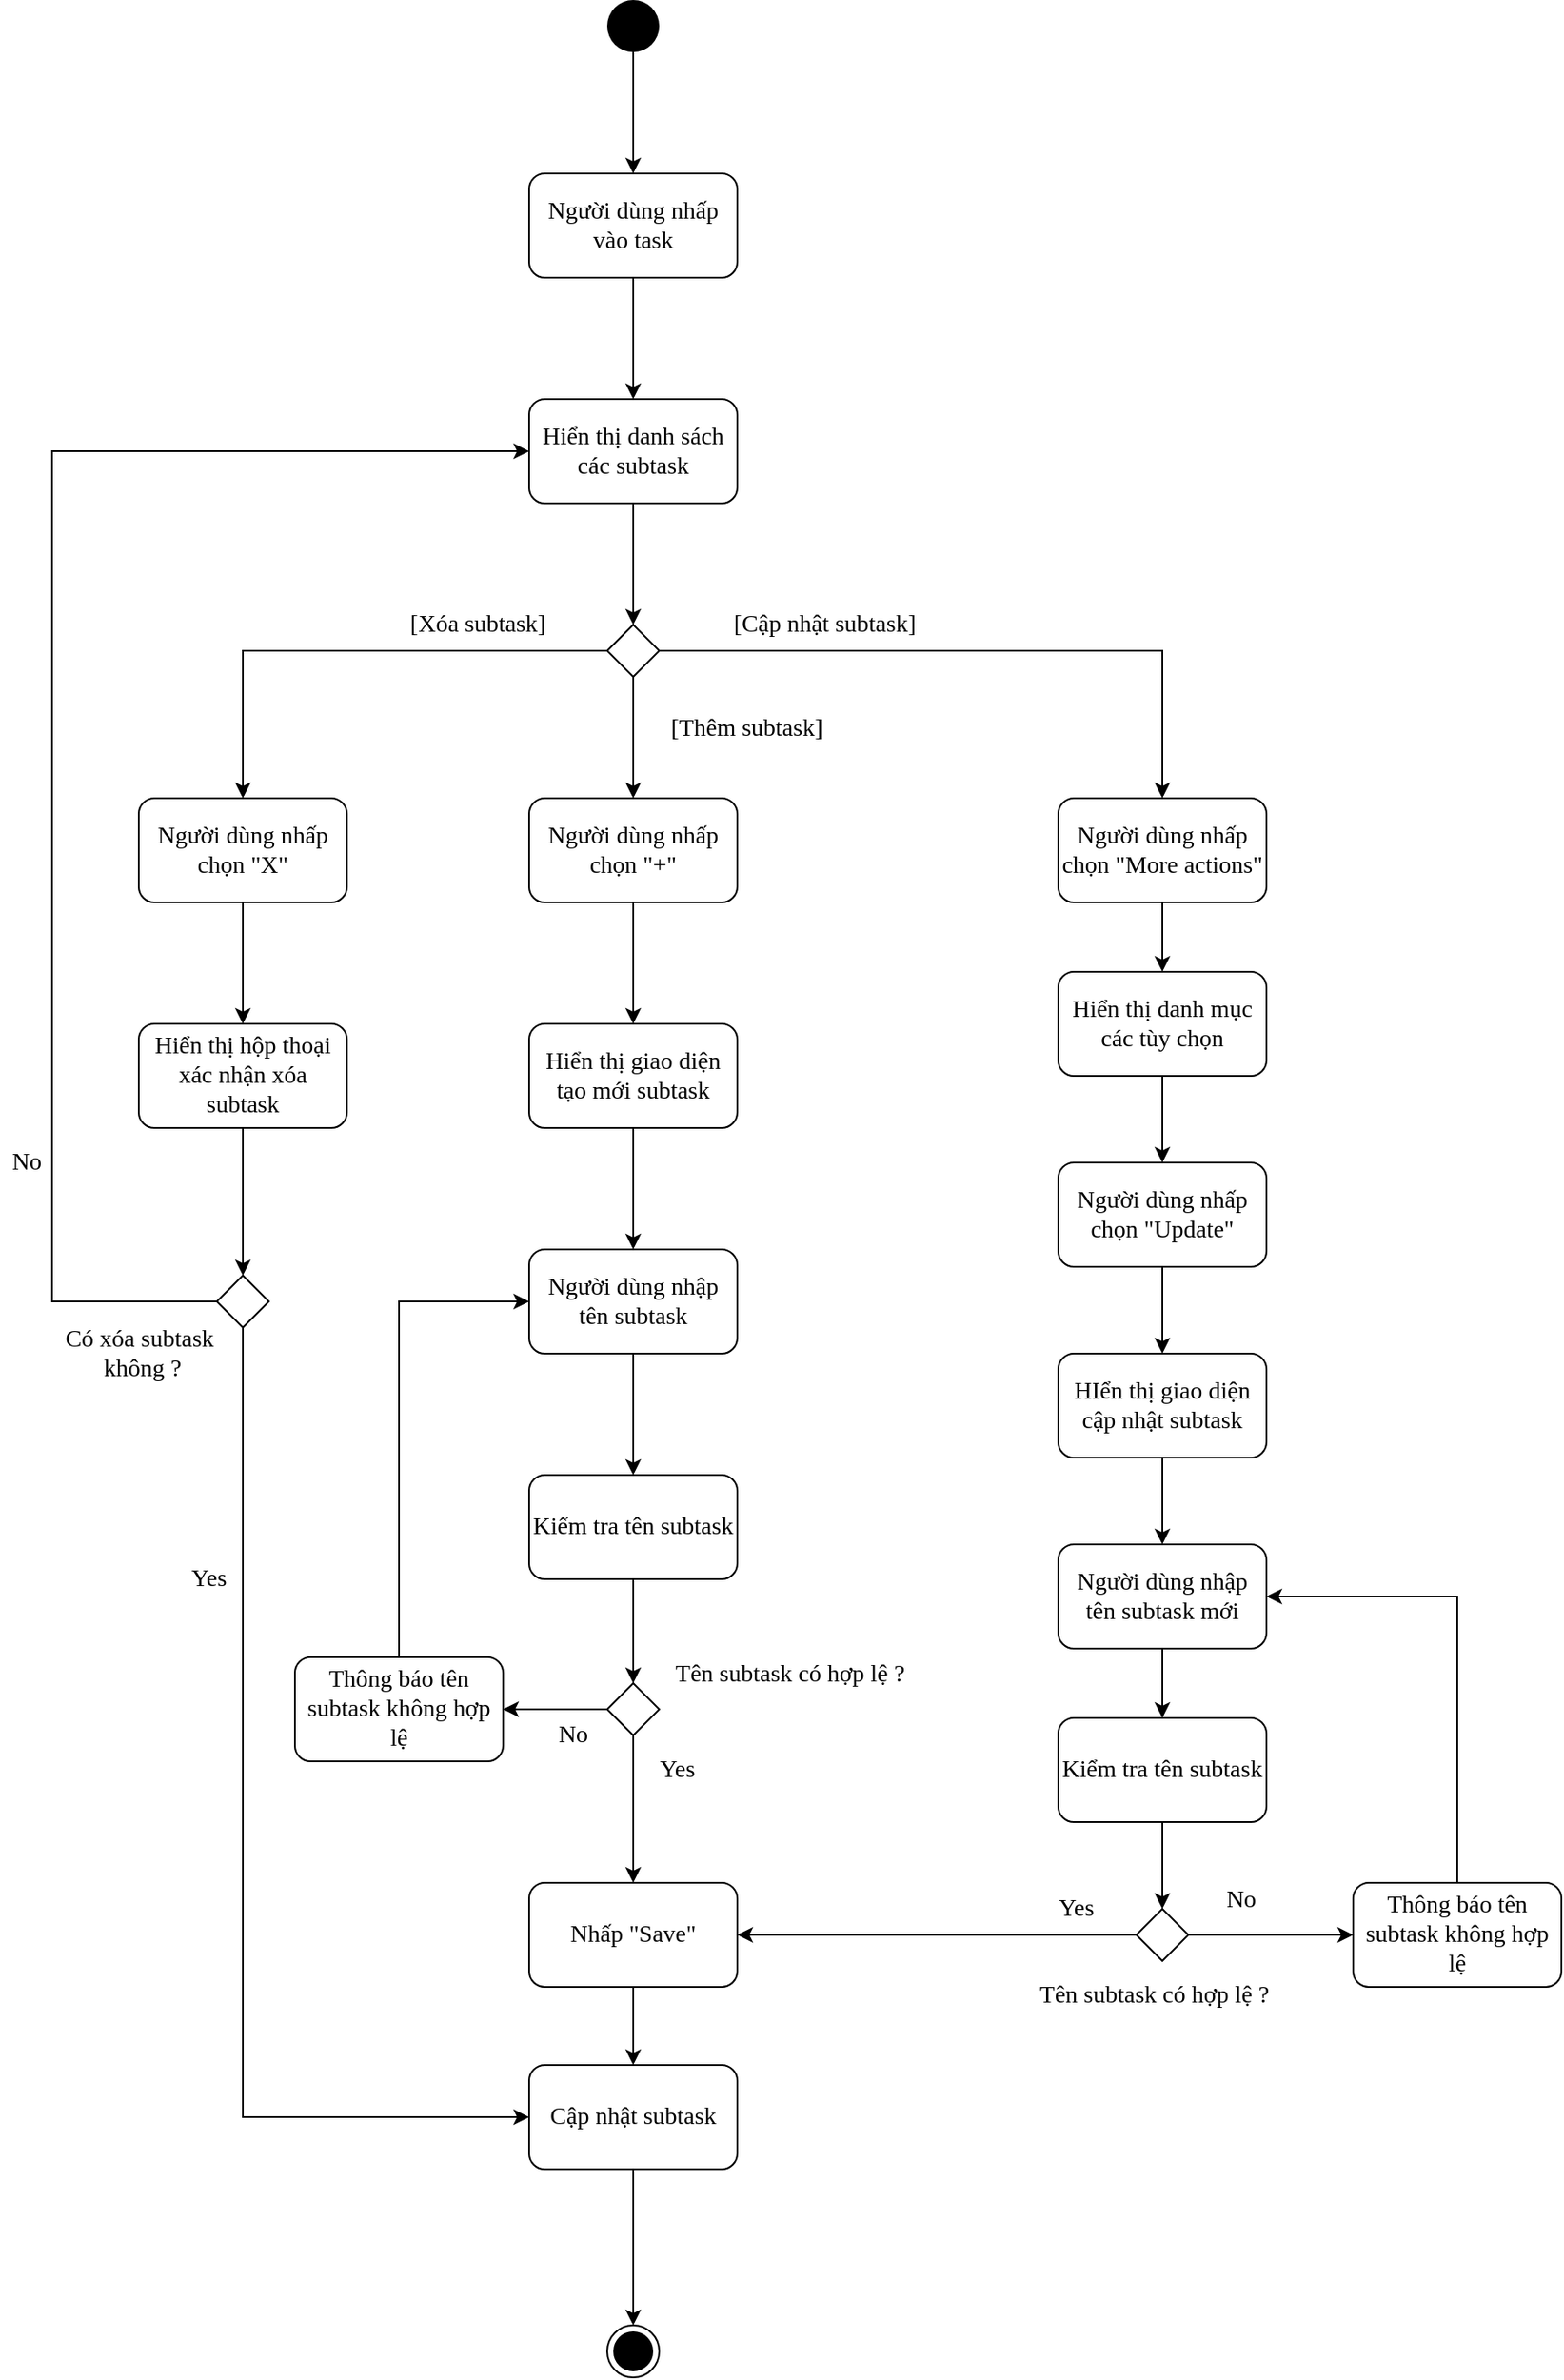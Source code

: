 <mxfile version="13.10.0" type="device"><diagram id="sFdvFl34BUGDV0qsxUrm" name="Page-1"><mxGraphModel dx="984" dy="612" grid="1" gridSize="10" guides="1" tooltips="1" connect="1" arrows="1" fold="1" page="1" pageScale="1" pageWidth="850" pageHeight="1100" math="0" shadow="0"><root><mxCell id="0"/><mxCell id="1" parent="0"/><mxCell id="FoO-IetQzy9xXd_nL3GI-1" style="edgeStyle=orthogonalEdgeStyle;rounded=0;orthogonalLoop=1;jettySize=auto;html=1;fontFamily=Verdana;fontSize=14;" parent="1" source="FoO-IetQzy9xXd_nL3GI-2" target="FoO-IetQzy9xXd_nL3GI-4" edge="1"><mxGeometry relative="1" as="geometry"/></mxCell><mxCell id="FoO-IetQzy9xXd_nL3GI-2" value="" style="ellipse;fillColor=#000000;strokeColor=none;fontFamily=Verdana;fontSize=14;" parent="1" vertex="1"><mxGeometry x="410" y="10" width="30" height="30" as="geometry"/></mxCell><mxCell id="FoO-IetQzy9xXd_nL3GI-3" style="edgeStyle=orthogonalEdgeStyle;rounded=0;orthogonalLoop=1;jettySize=auto;html=1;entryX=0.5;entryY=0;entryDx=0;entryDy=0;fontFamily=Verdana;fontSize=14;" parent="1" source="FoO-IetQzy9xXd_nL3GI-4" target="FoO-IetQzy9xXd_nL3GI-6" edge="1"><mxGeometry relative="1" as="geometry"/></mxCell><mxCell id="FoO-IetQzy9xXd_nL3GI-4" value="Người dùng nhấp vào task" style="rounded=1;whiteSpace=wrap;html=1;fontFamily=Verdana;fontSize=14;" parent="1" vertex="1"><mxGeometry x="365" y="110" width="120" height="60" as="geometry"/></mxCell><mxCell id="FoO-IetQzy9xXd_nL3GI-5" style="edgeStyle=orthogonalEdgeStyle;rounded=0;orthogonalLoop=1;jettySize=auto;html=1;entryX=0.5;entryY=0;entryDx=0;entryDy=0;fontFamily=Verdana;fontSize=14;" parent="1" source="FoO-IetQzy9xXd_nL3GI-6" target="FoO-IetQzy9xXd_nL3GI-10" edge="1"><mxGeometry relative="1" as="geometry"/></mxCell><mxCell id="FoO-IetQzy9xXd_nL3GI-6" value="Hiển thị danh sách các subtask" style="rounded=1;whiteSpace=wrap;html=1;fontFamily=Verdana;fontSize=14;" parent="1" vertex="1"><mxGeometry x="365" y="240" width="120" height="60" as="geometry"/></mxCell><mxCell id="FoO-IetQzy9xXd_nL3GI-7" style="edgeStyle=orthogonalEdgeStyle;rounded=0;orthogonalLoop=1;jettySize=auto;html=1;entryX=0.5;entryY=0;entryDx=0;entryDy=0;fontFamily=Verdana;fontSize=14;" parent="1" source="FoO-IetQzy9xXd_nL3GI-10" target="FoO-IetQzy9xXd_nL3GI-12" edge="1"><mxGeometry relative="1" as="geometry"/></mxCell><mxCell id="FoO-IetQzy9xXd_nL3GI-8" style="edgeStyle=orthogonalEdgeStyle;rounded=0;orthogonalLoop=1;jettySize=auto;html=1;fontFamily=Verdana;fontSize=14;" parent="1" source="FoO-IetQzy9xXd_nL3GI-10" target="FoO-IetQzy9xXd_nL3GI-34" edge="1"><mxGeometry relative="1" as="geometry"/></mxCell><mxCell id="FoO-IetQzy9xXd_nL3GI-9" style="edgeStyle=orthogonalEdgeStyle;rounded=0;orthogonalLoop=1;jettySize=auto;html=1;entryX=0.5;entryY=0;entryDx=0;entryDy=0;fontFamily=Verdana;fontSize=14;" parent="1" source="FoO-IetQzy9xXd_nL3GI-10" target="FoO-IetQzy9xXd_nL3GI-45" edge="1"><mxGeometry relative="1" as="geometry"/></mxCell><mxCell id="FoO-IetQzy9xXd_nL3GI-10" value="" style="rhombus;whiteSpace=wrap;html=1;fontFamily=Verdana;fontSize=14;" parent="1" vertex="1"><mxGeometry x="410" y="370" width="30" height="30" as="geometry"/></mxCell><mxCell id="FoO-IetQzy9xXd_nL3GI-11" style="edgeStyle=orthogonalEdgeStyle;rounded=0;orthogonalLoop=1;jettySize=auto;html=1;fontFamily=Verdana;fontSize=14;" parent="1" source="FoO-IetQzy9xXd_nL3GI-12" target="FoO-IetQzy9xXd_nL3GI-15" edge="1"><mxGeometry relative="1" as="geometry"/></mxCell><mxCell id="FoO-IetQzy9xXd_nL3GI-12" value="Người dùng nhấp chọn &quot;+&quot;" style="rounded=1;whiteSpace=wrap;html=1;fontFamily=Verdana;fontSize=14;" parent="1" vertex="1"><mxGeometry x="365" y="470" width="120" height="60" as="geometry"/></mxCell><mxCell id="FoO-IetQzy9xXd_nL3GI-13" value="[Thêm subtask]" style="text;html=1;align=center;verticalAlign=middle;resizable=0;points=[];autosize=1;fontFamily=Verdana;fontSize=14;" parent="1" vertex="1"><mxGeometry x="425" y="420" width="130" height="20" as="geometry"/></mxCell><mxCell id="FoO-IetQzy9xXd_nL3GI-14" style="edgeStyle=orthogonalEdgeStyle;rounded=0;orthogonalLoop=1;jettySize=auto;html=1;fontFamily=Verdana;fontSize=14;" parent="1" source="FoO-IetQzy9xXd_nL3GI-15" target="FoO-IetQzy9xXd_nL3GI-17" edge="1"><mxGeometry relative="1" as="geometry"/></mxCell><mxCell id="FoO-IetQzy9xXd_nL3GI-15" value="Hiển thị giao diện tạo mới subtask" style="rounded=1;whiteSpace=wrap;html=1;fontFamily=Verdana;fontSize=14;" parent="1" vertex="1"><mxGeometry x="365" y="600" width="120" height="60" as="geometry"/></mxCell><mxCell id="FoO-IetQzy9xXd_nL3GI-16" style="edgeStyle=orthogonalEdgeStyle;rounded=0;orthogonalLoop=1;jettySize=auto;html=1;entryX=0.5;entryY=0;entryDx=0;entryDy=0;fontFamily=Verdana;fontSize=14;" parent="1" source="FoO-IetQzy9xXd_nL3GI-17" target="FoO-IetQzy9xXd_nL3GI-19" edge="1"><mxGeometry relative="1" as="geometry"/></mxCell><mxCell id="FoO-IetQzy9xXd_nL3GI-17" value="Người dùng nhập tên subtask" style="rounded=1;whiteSpace=wrap;html=1;fontFamily=Verdana;fontSize=14;" parent="1" vertex="1"><mxGeometry x="365" y="730" width="120" height="60" as="geometry"/></mxCell><mxCell id="FoO-IetQzy9xXd_nL3GI-18" style="edgeStyle=orthogonalEdgeStyle;rounded=0;orthogonalLoop=1;jettySize=auto;html=1;entryX=0.5;entryY=0;entryDx=0;entryDy=0;fontFamily=Verdana;fontSize=14;" parent="1" source="FoO-IetQzy9xXd_nL3GI-19" target="FoO-IetQzy9xXd_nL3GI-22" edge="1"><mxGeometry relative="1" as="geometry"/></mxCell><mxCell id="FoO-IetQzy9xXd_nL3GI-19" value="Kiểm tra tên subtask" style="rounded=1;whiteSpace=wrap;html=1;fontFamily=Verdana;fontSize=14;" parent="1" vertex="1"><mxGeometry x="365" y="860" width="120" height="60" as="geometry"/></mxCell><mxCell id="FoO-IetQzy9xXd_nL3GI-20" style="edgeStyle=orthogonalEdgeStyle;rounded=0;orthogonalLoop=1;jettySize=auto;html=1;entryX=1;entryY=0.5;entryDx=0;entryDy=0;fontFamily=Verdana;fontSize=14;" parent="1" source="FoO-IetQzy9xXd_nL3GI-22" target="FoO-IetQzy9xXd_nL3GI-25" edge="1"><mxGeometry relative="1" as="geometry"/></mxCell><mxCell id="FoO-IetQzy9xXd_nL3GI-21" style="edgeStyle=orthogonalEdgeStyle;rounded=0;orthogonalLoop=1;jettySize=auto;html=1;entryX=0.5;entryY=0;entryDx=0;entryDy=0;fontFamily=Verdana;fontSize=14;" parent="1" source="FoO-IetQzy9xXd_nL3GI-22" target="FoO-IetQzy9xXd_nL3GI-28" edge="1"><mxGeometry relative="1" as="geometry"/></mxCell><mxCell id="FoO-IetQzy9xXd_nL3GI-22" value="" style="rhombus;whiteSpace=wrap;html=1;fontFamily=Verdana;fontSize=14;" parent="1" vertex="1"><mxGeometry x="410" y="980" width="30" height="30" as="geometry"/></mxCell><mxCell id="FoO-IetQzy9xXd_nL3GI-23" value="Tên subtask có hợp lệ ?" style="text;html=1;align=center;verticalAlign=middle;resizable=0;points=[];autosize=1;fontFamily=Verdana;fontSize=14;" parent="1" vertex="1"><mxGeometry x="425" y="965" width="180" height="20" as="geometry"/></mxCell><mxCell id="FoO-IetQzy9xXd_nL3GI-24" style="edgeStyle=orthogonalEdgeStyle;rounded=0;orthogonalLoop=1;jettySize=auto;html=1;entryX=0;entryY=0.5;entryDx=0;entryDy=0;fontFamily=Verdana;fontSize=14;" parent="1" source="FoO-IetQzy9xXd_nL3GI-25" target="FoO-IetQzy9xXd_nL3GI-17" edge="1"><mxGeometry relative="1" as="geometry"><Array as="points"><mxPoint x="290" y="760"/></Array></mxGeometry></mxCell><mxCell id="FoO-IetQzy9xXd_nL3GI-25" value="Thông báo tên subtask không hợp lệ" style="rounded=1;whiteSpace=wrap;html=1;fontFamily=Verdana;fontSize=14;" parent="1" vertex="1"><mxGeometry x="230" y="965" width="120" height="60" as="geometry"/></mxCell><mxCell id="FoO-IetQzy9xXd_nL3GI-26" value="No" style="text;html=1;align=center;verticalAlign=middle;resizable=0;points=[];autosize=1;fontFamily=Verdana;fontSize=14;" parent="1" vertex="1"><mxGeometry x="375" y="1000" width="30" height="20" as="geometry"/></mxCell><mxCell id="FoO-IetQzy9xXd_nL3GI-27" style="edgeStyle=orthogonalEdgeStyle;rounded=0;orthogonalLoop=1;jettySize=auto;html=1;fontFamily=Verdana;fontSize=14;" parent="1" source="FoO-IetQzy9xXd_nL3GI-28" target="FoO-IetQzy9xXd_nL3GI-31" edge="1"><mxGeometry relative="1" as="geometry"/></mxCell><mxCell id="FoO-IetQzy9xXd_nL3GI-28" value="Nhấp &quot;Save&quot;" style="rounded=1;whiteSpace=wrap;html=1;fontFamily=Verdana;fontSize=14;" parent="1" vertex="1"><mxGeometry x="365" y="1095" width="120" height="60" as="geometry"/></mxCell><mxCell id="FoO-IetQzy9xXd_nL3GI-29" value="Yes" style="text;html=1;align=center;verticalAlign=middle;resizable=0;points=[];autosize=1;fontFamily=Verdana;fontSize=14;" parent="1" vertex="1"><mxGeometry x="430" y="1020" width="40" height="20" as="geometry"/></mxCell><mxCell id="FoO-IetQzy9xXd_nL3GI-30" style="edgeStyle=orthogonalEdgeStyle;rounded=0;orthogonalLoop=1;jettySize=auto;html=1;fontFamily=Verdana;fontSize=14;" parent="1" source="FoO-IetQzy9xXd_nL3GI-31" target="FoO-IetQzy9xXd_nL3GI-32" edge="1"><mxGeometry relative="1" as="geometry"/></mxCell><mxCell id="FoO-IetQzy9xXd_nL3GI-31" value="Cập nhật subtask" style="rounded=1;whiteSpace=wrap;html=1;fontFamily=Verdana;fontSize=14;" parent="1" vertex="1"><mxGeometry x="365" y="1200" width="120" height="60" as="geometry"/></mxCell><mxCell id="FoO-IetQzy9xXd_nL3GI-32" value="" style="ellipse;html=1;shape=endState;fillColor=#000000;strokeColor=#000000;fontFamily=Verdana;fontSize=14;" parent="1" vertex="1"><mxGeometry x="410" y="1350" width="30" height="30" as="geometry"/></mxCell><mxCell id="FoO-IetQzy9xXd_nL3GI-33" style="edgeStyle=orthogonalEdgeStyle;rounded=0;orthogonalLoop=1;jettySize=auto;html=1;fontFamily=Verdana;fontSize=14;" parent="1" source="FoO-IetQzy9xXd_nL3GI-34" target="FoO-IetQzy9xXd_nL3GI-36" edge="1"><mxGeometry relative="1" as="geometry"/></mxCell><mxCell id="FoO-IetQzy9xXd_nL3GI-34" value="Người dùng nhấp chọn &quot;X&quot;" style="rounded=1;whiteSpace=wrap;html=1;fontFamily=Verdana;fontSize=14;" parent="1" vertex="1"><mxGeometry x="140" y="470" width="120" height="60" as="geometry"/></mxCell><mxCell id="FoO-IetQzy9xXd_nL3GI-35" style="edgeStyle=orthogonalEdgeStyle;rounded=0;orthogonalLoop=1;jettySize=auto;html=1;entryX=0.5;entryY=0;entryDx=0;entryDy=0;fontFamily=Verdana;fontSize=14;" parent="1" source="FoO-IetQzy9xXd_nL3GI-36" target="FoO-IetQzy9xXd_nL3GI-39" edge="1"><mxGeometry relative="1" as="geometry"/></mxCell><mxCell id="FoO-IetQzy9xXd_nL3GI-36" value="Hiển thị hộp thoại xác nhận xóa subtask" style="rounded=1;whiteSpace=wrap;html=1;fontFamily=Verdana;fontSize=14;" parent="1" vertex="1"><mxGeometry x="140" y="600" width="120" height="60" as="geometry"/></mxCell><mxCell id="FoO-IetQzy9xXd_nL3GI-37" style="edgeStyle=orthogonalEdgeStyle;rounded=0;orthogonalLoop=1;jettySize=auto;html=1;entryX=0;entryY=0.5;entryDx=0;entryDy=0;fontFamily=Verdana;fontSize=14;" parent="1" source="FoO-IetQzy9xXd_nL3GI-39" target="FoO-IetQzy9xXd_nL3GI-6" edge="1"><mxGeometry relative="1" as="geometry"><Array as="points"><mxPoint x="90" y="760"/><mxPoint x="90" y="270"/></Array></mxGeometry></mxCell><mxCell id="FoO-IetQzy9xXd_nL3GI-38" style="edgeStyle=orthogonalEdgeStyle;rounded=0;orthogonalLoop=1;jettySize=auto;html=1;entryX=0;entryY=0.5;entryDx=0;entryDy=0;fontFamily=Verdana;fontSize=14;" parent="1" source="FoO-IetQzy9xXd_nL3GI-39" target="FoO-IetQzy9xXd_nL3GI-31" edge="1"><mxGeometry relative="1" as="geometry"><Array as="points"><mxPoint x="200" y="1230"/></Array></mxGeometry></mxCell><mxCell id="FoO-IetQzy9xXd_nL3GI-39" value="" style="rhombus;whiteSpace=wrap;html=1;fontFamily=Verdana;fontSize=14;" parent="1" vertex="1"><mxGeometry x="185" y="745" width="30" height="30" as="geometry"/></mxCell><mxCell id="FoO-IetQzy9xXd_nL3GI-40" value="Có xóa subtask&lt;br&gt;&amp;nbsp;không ?" style="text;html=1;align=center;verticalAlign=middle;resizable=0;points=[];autosize=1;fontFamily=Verdana;fontSize=14;" parent="1" vertex="1"><mxGeometry x="80" y="770" width="120" height="40" as="geometry"/></mxCell><mxCell id="FoO-IetQzy9xXd_nL3GI-41" value="No" style="text;html=1;align=center;verticalAlign=middle;resizable=0;points=[];autosize=1;fontFamily=Verdana;fontSize=14;" parent="1" vertex="1"><mxGeometry x="60" y="670" width="30" height="20" as="geometry"/></mxCell><mxCell id="FoO-IetQzy9xXd_nL3GI-42" value="Yes" style="text;html=1;align=center;verticalAlign=middle;resizable=0;points=[];autosize=1;fontFamily=Verdana;fontSize=14;" parent="1" vertex="1"><mxGeometry x="160" y="910" width="40" height="20" as="geometry"/></mxCell><mxCell id="FoO-IetQzy9xXd_nL3GI-43" value="[Xóa subtask]" style="text;html=1;align=center;verticalAlign=middle;resizable=0;points=[];autosize=1;fontFamily=Verdana;fontSize=14;" parent="1" vertex="1"><mxGeometry x="280" y="360" width="110" height="20" as="geometry"/></mxCell><mxCell id="FoO-IetQzy9xXd_nL3GI-44" style="edgeStyle=orthogonalEdgeStyle;rounded=0;orthogonalLoop=1;jettySize=auto;html=1;fontFamily=Verdana;fontSize=14;" parent="1" source="FoO-IetQzy9xXd_nL3GI-45" target="FoO-IetQzy9xXd_nL3GI-48" edge="1"><mxGeometry relative="1" as="geometry"/></mxCell><mxCell id="FoO-IetQzy9xXd_nL3GI-45" value="Người dùng nhấp chọn &quot;More actions&quot;" style="rounded=1;whiteSpace=wrap;html=1;fontFamily=Verdana;fontSize=14;" parent="1" vertex="1"><mxGeometry x="670" y="470" width="120" height="60" as="geometry"/></mxCell><mxCell id="FoO-IetQzy9xXd_nL3GI-46" value="[Cập nhật subtask]" style="text;html=1;align=center;verticalAlign=middle;resizable=0;points=[];autosize=1;fontFamily=Verdana;fontSize=14;" parent="1" vertex="1"><mxGeometry x="460" y="360" width="150" height="20" as="geometry"/></mxCell><mxCell id="FoO-IetQzy9xXd_nL3GI-47" style="edgeStyle=orthogonalEdgeStyle;rounded=0;orthogonalLoop=1;jettySize=auto;html=1;fontFamily=Verdana;fontSize=14;" parent="1" source="FoO-IetQzy9xXd_nL3GI-48" target="FoO-IetQzy9xXd_nL3GI-50" edge="1"><mxGeometry relative="1" as="geometry"/></mxCell><mxCell id="FoO-IetQzy9xXd_nL3GI-48" value="Hiển thị danh mục các tùy chọn" style="rounded=1;whiteSpace=wrap;html=1;fontFamily=Verdana;fontSize=14;" parent="1" vertex="1"><mxGeometry x="670" y="570" width="120" height="60" as="geometry"/></mxCell><mxCell id="FoO-IetQzy9xXd_nL3GI-49" style="edgeStyle=orthogonalEdgeStyle;rounded=0;orthogonalLoop=1;jettySize=auto;html=1;entryX=0.5;entryY=0;entryDx=0;entryDy=0;fontFamily=Verdana;fontSize=14;" parent="1" source="FoO-IetQzy9xXd_nL3GI-50" target="FoO-IetQzy9xXd_nL3GI-52" edge="1"><mxGeometry relative="1" as="geometry"/></mxCell><mxCell id="FoO-IetQzy9xXd_nL3GI-50" value="Người dùng nhấp chọn &quot;Update&quot;" style="rounded=1;whiteSpace=wrap;html=1;fontFamily=Verdana;fontSize=14;" parent="1" vertex="1"><mxGeometry x="670" y="680" width="120" height="60" as="geometry"/></mxCell><mxCell id="FoO-IetQzy9xXd_nL3GI-51" style="edgeStyle=orthogonalEdgeStyle;rounded=0;orthogonalLoop=1;jettySize=auto;html=1;fontFamily=Verdana;fontSize=14;" parent="1" source="FoO-IetQzy9xXd_nL3GI-52" target="FoO-IetQzy9xXd_nL3GI-54" edge="1"><mxGeometry relative="1" as="geometry"/></mxCell><mxCell id="FoO-IetQzy9xXd_nL3GI-52" value="HIển thị giao diện cập nhật subtask" style="rounded=1;whiteSpace=wrap;html=1;fontFamily=Verdana;fontSize=14;" parent="1" vertex="1"><mxGeometry x="670" y="790" width="120" height="60" as="geometry"/></mxCell><mxCell id="FoO-IetQzy9xXd_nL3GI-53" style="edgeStyle=orthogonalEdgeStyle;rounded=0;orthogonalLoop=1;jettySize=auto;html=1;fontFamily=Verdana;fontSize=14;" parent="1" source="FoO-IetQzy9xXd_nL3GI-54" target="FoO-IetQzy9xXd_nL3GI-62" edge="1"><mxGeometry relative="1" as="geometry"/></mxCell><mxCell id="FoO-IetQzy9xXd_nL3GI-54" value="Người dùng nhập tên subtask mới" style="rounded=1;whiteSpace=wrap;html=1;fontFamily=Verdana;fontSize=14;" parent="1" vertex="1"><mxGeometry x="670" y="900" width="120" height="60" as="geometry"/></mxCell><mxCell id="FoO-IetQzy9xXd_nL3GI-55" style="edgeStyle=orthogonalEdgeStyle;rounded=0;orthogonalLoop=1;jettySize=auto;html=1;entryX=0;entryY=0.5;entryDx=0;entryDy=0;fontFamily=Verdana;fontSize=14;" parent="1" source="FoO-IetQzy9xXd_nL3GI-57" target="FoO-IetQzy9xXd_nL3GI-60" edge="1"><mxGeometry relative="1" as="geometry"/></mxCell><mxCell id="FoO-IetQzy9xXd_nL3GI-56" style="edgeStyle=orthogonalEdgeStyle;rounded=0;orthogonalLoop=1;jettySize=auto;html=1;entryX=1;entryY=0.5;entryDx=0;entryDy=0;fontFamily=Verdana;fontSize=14;" parent="1" source="FoO-IetQzy9xXd_nL3GI-57" target="FoO-IetQzy9xXd_nL3GI-28" edge="1"><mxGeometry relative="1" as="geometry"/></mxCell><mxCell id="FoO-IetQzy9xXd_nL3GI-57" value="" style="rhombus;whiteSpace=wrap;html=1;fontFamily=Verdana;fontSize=14;" parent="1" vertex="1"><mxGeometry x="715" y="1110" width="30" height="30" as="geometry"/></mxCell><mxCell id="FoO-IetQzy9xXd_nL3GI-58" value="Tên subtask có hợp lệ ?" style="text;html=1;align=center;verticalAlign=middle;resizable=0;points=[];autosize=1;fontFamily=Verdana;fontSize=14;" parent="1" vertex="1"><mxGeometry x="635" y="1150" width="180" height="20" as="geometry"/></mxCell><mxCell id="FoO-IetQzy9xXd_nL3GI-59" style="edgeStyle=orthogonalEdgeStyle;rounded=0;orthogonalLoop=1;jettySize=auto;html=1;entryX=1;entryY=0.5;entryDx=0;entryDy=0;fontFamily=Verdana;fontSize=14;" parent="1" source="FoO-IetQzy9xXd_nL3GI-60" target="FoO-IetQzy9xXd_nL3GI-54" edge="1"><mxGeometry relative="1" as="geometry"><Array as="points"><mxPoint x="900" y="930"/></Array></mxGeometry></mxCell><mxCell id="FoO-IetQzy9xXd_nL3GI-60" value="Thông báo tên subtask không hợp lệ" style="rounded=1;whiteSpace=wrap;html=1;fontFamily=Verdana;fontSize=14;" parent="1" vertex="1"><mxGeometry x="840" y="1095" width="120" height="60" as="geometry"/></mxCell><mxCell id="FoO-IetQzy9xXd_nL3GI-61" style="edgeStyle=orthogonalEdgeStyle;rounded=0;orthogonalLoop=1;jettySize=auto;html=1;entryX=0.5;entryY=0;entryDx=0;entryDy=0;fontFamily=Verdana;fontSize=14;" parent="1" source="FoO-IetQzy9xXd_nL3GI-62" target="FoO-IetQzy9xXd_nL3GI-57" edge="1"><mxGeometry relative="1" as="geometry"/></mxCell><mxCell id="FoO-IetQzy9xXd_nL3GI-62" value="Kiểm tra tên subtask" style="rounded=1;whiteSpace=wrap;html=1;fontFamily=Verdana;fontSize=14;" parent="1" vertex="1"><mxGeometry x="670" y="1000" width="120" height="60" as="geometry"/></mxCell><mxCell id="FoO-IetQzy9xXd_nL3GI-63" value="No" style="text;html=1;align=center;verticalAlign=middle;resizable=0;points=[];autosize=1;fontFamily=Verdana;fontSize=14;" parent="1" vertex="1"><mxGeometry x="760" y="1095" width="30" height="20" as="geometry"/></mxCell><mxCell id="FoO-IetQzy9xXd_nL3GI-64" value="Yes" style="text;html=1;align=center;verticalAlign=middle;resizable=0;points=[];autosize=1;fontFamily=Verdana;fontSize=14;" parent="1" vertex="1"><mxGeometry x="660" y="1100" width="40" height="20" as="geometry"/></mxCell></root></mxGraphModel></diagram></mxfile>